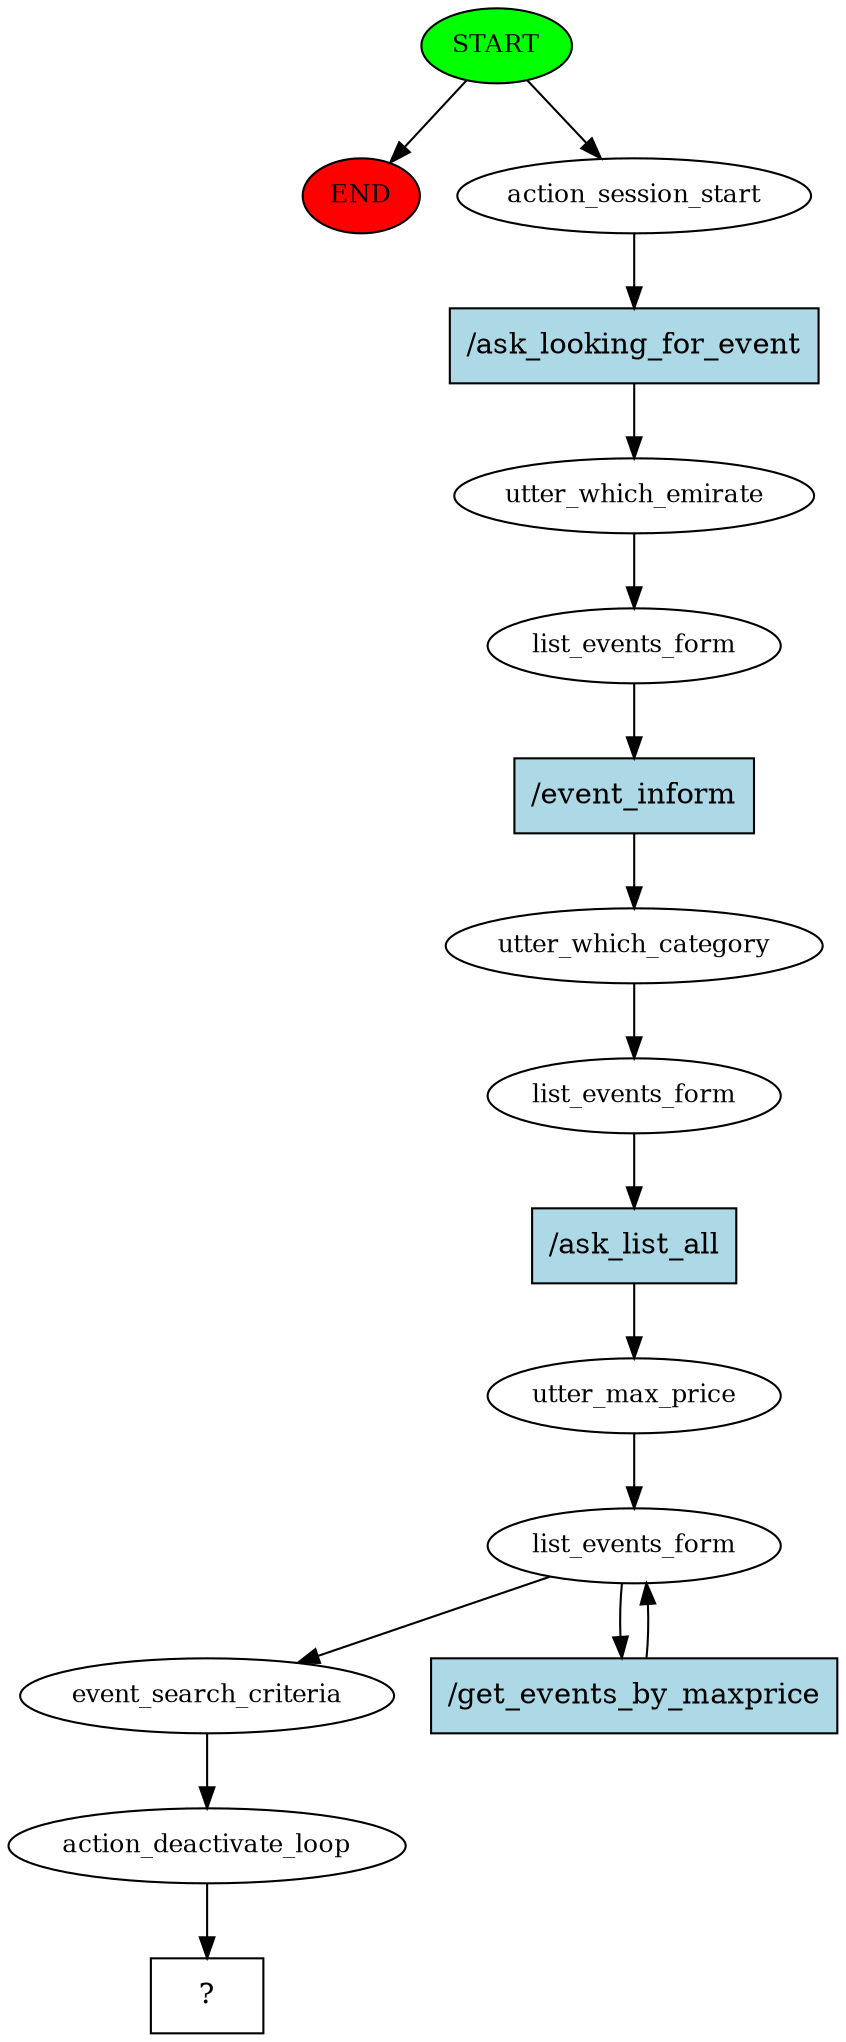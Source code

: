 digraph  {
0 [class="start active", fillcolor=green, fontsize=12, label=START, style=filled];
"-1" [class=end, fillcolor=red, fontsize=12, label=END, style=filled];
1 [class=active, fontsize=12, label=action_session_start];
2 [class=active, fontsize=12, label=utter_which_emirate];
3 [class=active, fontsize=12, label=list_events_form];
4 [class=active, fontsize=12, label=utter_which_category];
5 [class=active, fontsize=12, label=list_events_form];
6 [class=active, fontsize=12, label=utter_max_price];
7 [class=active, fontsize=12, label=list_events_form];
9 [class=active, fontsize=12, label=event_search_criteria];
10 [class=active, fontsize=12, label=action_deactivate_loop];
11 [class="intent dashed active", label="  ?  ", shape=rect];
12 [class="intent active", fillcolor=lightblue, label="/ask_looking_for_event", shape=rect, style=filled];
13 [class="intent active", fillcolor=lightblue, label="/event_inform", shape=rect, style=filled];
14 [class="intent active", fillcolor=lightblue, label="/ask_list_all", shape=rect, style=filled];
15 [class="intent active", fillcolor=lightblue, label="/get_events_by_maxprice", shape=rect, style=filled];
0 -> "-1"  [class="", key=NONE, label=""];
0 -> 1  [class=active, key=NONE, label=""];
1 -> 12  [class=active, key=0];
2 -> 3  [class=active, key=NONE, label=""];
3 -> 13  [class=active, key=0];
4 -> 5  [class=active, key=NONE, label=""];
5 -> 14  [class=active, key=0];
6 -> 7  [class=active, key=NONE, label=""];
7 -> 9  [class=active, key=NONE, label=""];
7 -> 15  [class=active, key=0];
9 -> 10  [class=active, key=NONE, label=""];
10 -> 11  [class=active, key=NONE, label=""];
12 -> 2  [class=active, key=0];
13 -> 4  [class=active, key=0];
14 -> 6  [class=active, key=0];
15 -> 7  [class=active, key=0];
}
